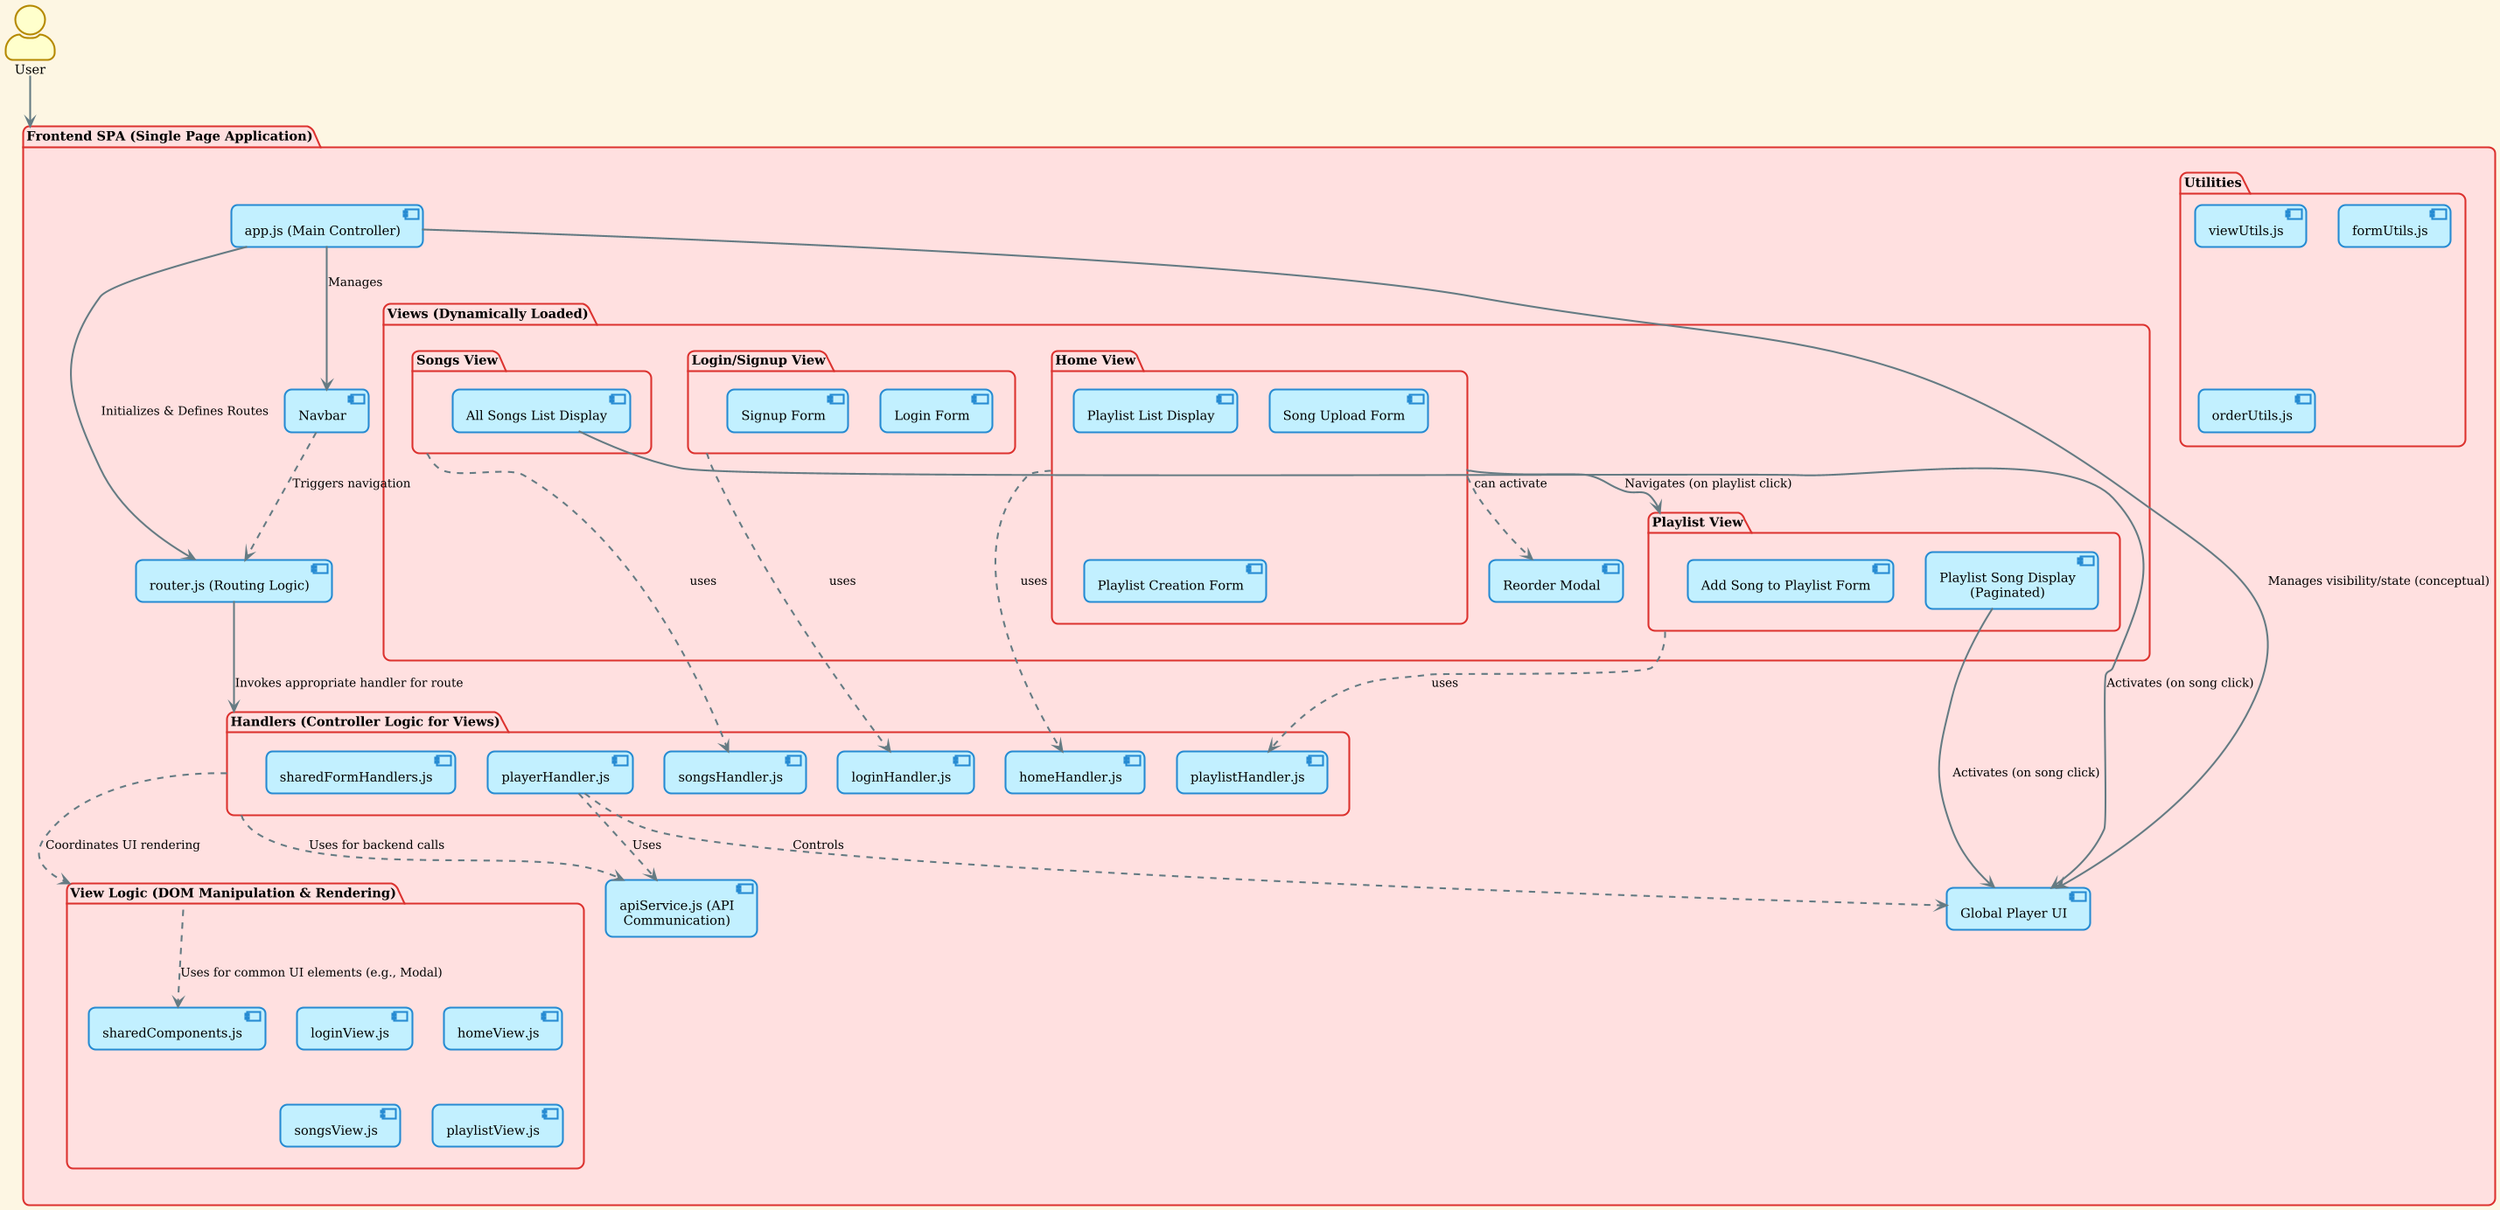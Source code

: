 @startuml
!theme sunlust

actor User

package "Frontend SPA (Single Page Application)" as FrontendSPA{
  component "app.js (Main Controller)" as AppJs
  component "router.js (Routing Logic)" as RouterJs
  component "apiService.js (API Communication)" as ApiServiceJs
  component "Global Player UI" as GlobalPlayerUI
  component "Navbar" as Navbar

  package "Handlers (Controller Logic for Views)" as Handlers{
    component "loginHandler.js" as LoginHandlerJs
    component "homeHandler.js" as HomeHandlerJs
    component "songsHandler.js" as SongsHandlerJs
    component "playlistHandler.js" as PlaylistHandlerJs
    component "playerHandler.js" as PlayerHandlerJs
    component "sharedFormHandlers.js" as SharedFormHandlersJs
  }

  package "View Logic (DOM Manipulation & Rendering)" as ViewLogic{
    component "loginView.js" as LoginViewJs
    component "homeView.js" as HomeViewJs
    component "songsView.js" as SongsViewJs
    component "playlistView.js" as PlaylistViewJs
    component "sharedComponents.js" as SharedComponentsJs
  }

  package "Utilities" {
    component "viewUtils.js"
    component "formUtils.js"
    component "orderUtils.js"
  }

  package "Views (Dynamically Loaded)" {
    component "Reorder Modal" as ReorderModal

    package "Login/Signup View" as AuthView {
      component "Login Form" as LoginForm
      component "Signup Form" as SignupForm
      AuthView ..> LoginHandlerJs : uses
    }

    package "Home View" as HomeViewPkg {
      component "Playlist List Display" as PlaylistList
      component "Song Upload Form" as SongUploadForm
      component "Playlist Creation Form" as PlaylistCreateForm
      HomeViewPkg ..> HomeHandlerJs : uses
      HomeViewPkg ..> ReorderModal : can activate
    }

    package "Songs View" as SongsViewPkg {
      component "All Songs List Display" as AllSongsList
      SongsViewPkg ..> SongsHandlerJs : uses
    }

    package "Playlist View" as PlaylistViewPkg {
      component "Playlist Song Display (Paginated)" as PlaylistSongDisplay
      component "Add Song to Playlist Form" as AddToPlaylistForm
      PlaylistViewPkg ..> PlaylistHandlerJs : uses
    }

  }

  AppJs --> RouterJs : Initializes & Defines Routes
  AppJs --> Navbar : Manages
  AppJs --> GlobalPlayerUI : Manages visibility/state (conceptual)
  RouterJs --> Handlers : Invokes appropriate handler for route
  Handlers ..> ApiServiceJs : Uses for backend calls
  Handlers ..> ViewLogic : Coordinates UI rendering
  ViewLogic ..> SharedComponentsJs : Uses for common UI elements (e.g., Modal)
  PlayerHandlerJs ..> GlobalPlayerUI : Controls
  PlayerHandlerJs ..> ApiServiceJs : Uses

  Navbar ..> RouterJs : Triggers navigation
  HomeViewPkg --> PlaylistViewPkg : Navigates (on playlist click)
  AllSongsList --> GlobalPlayerUI : Activates (on song click)
  PlaylistSongDisplay --> GlobalPlayerUI : Activates (on song click)

}

User --> FrontendSPA
@enduml
